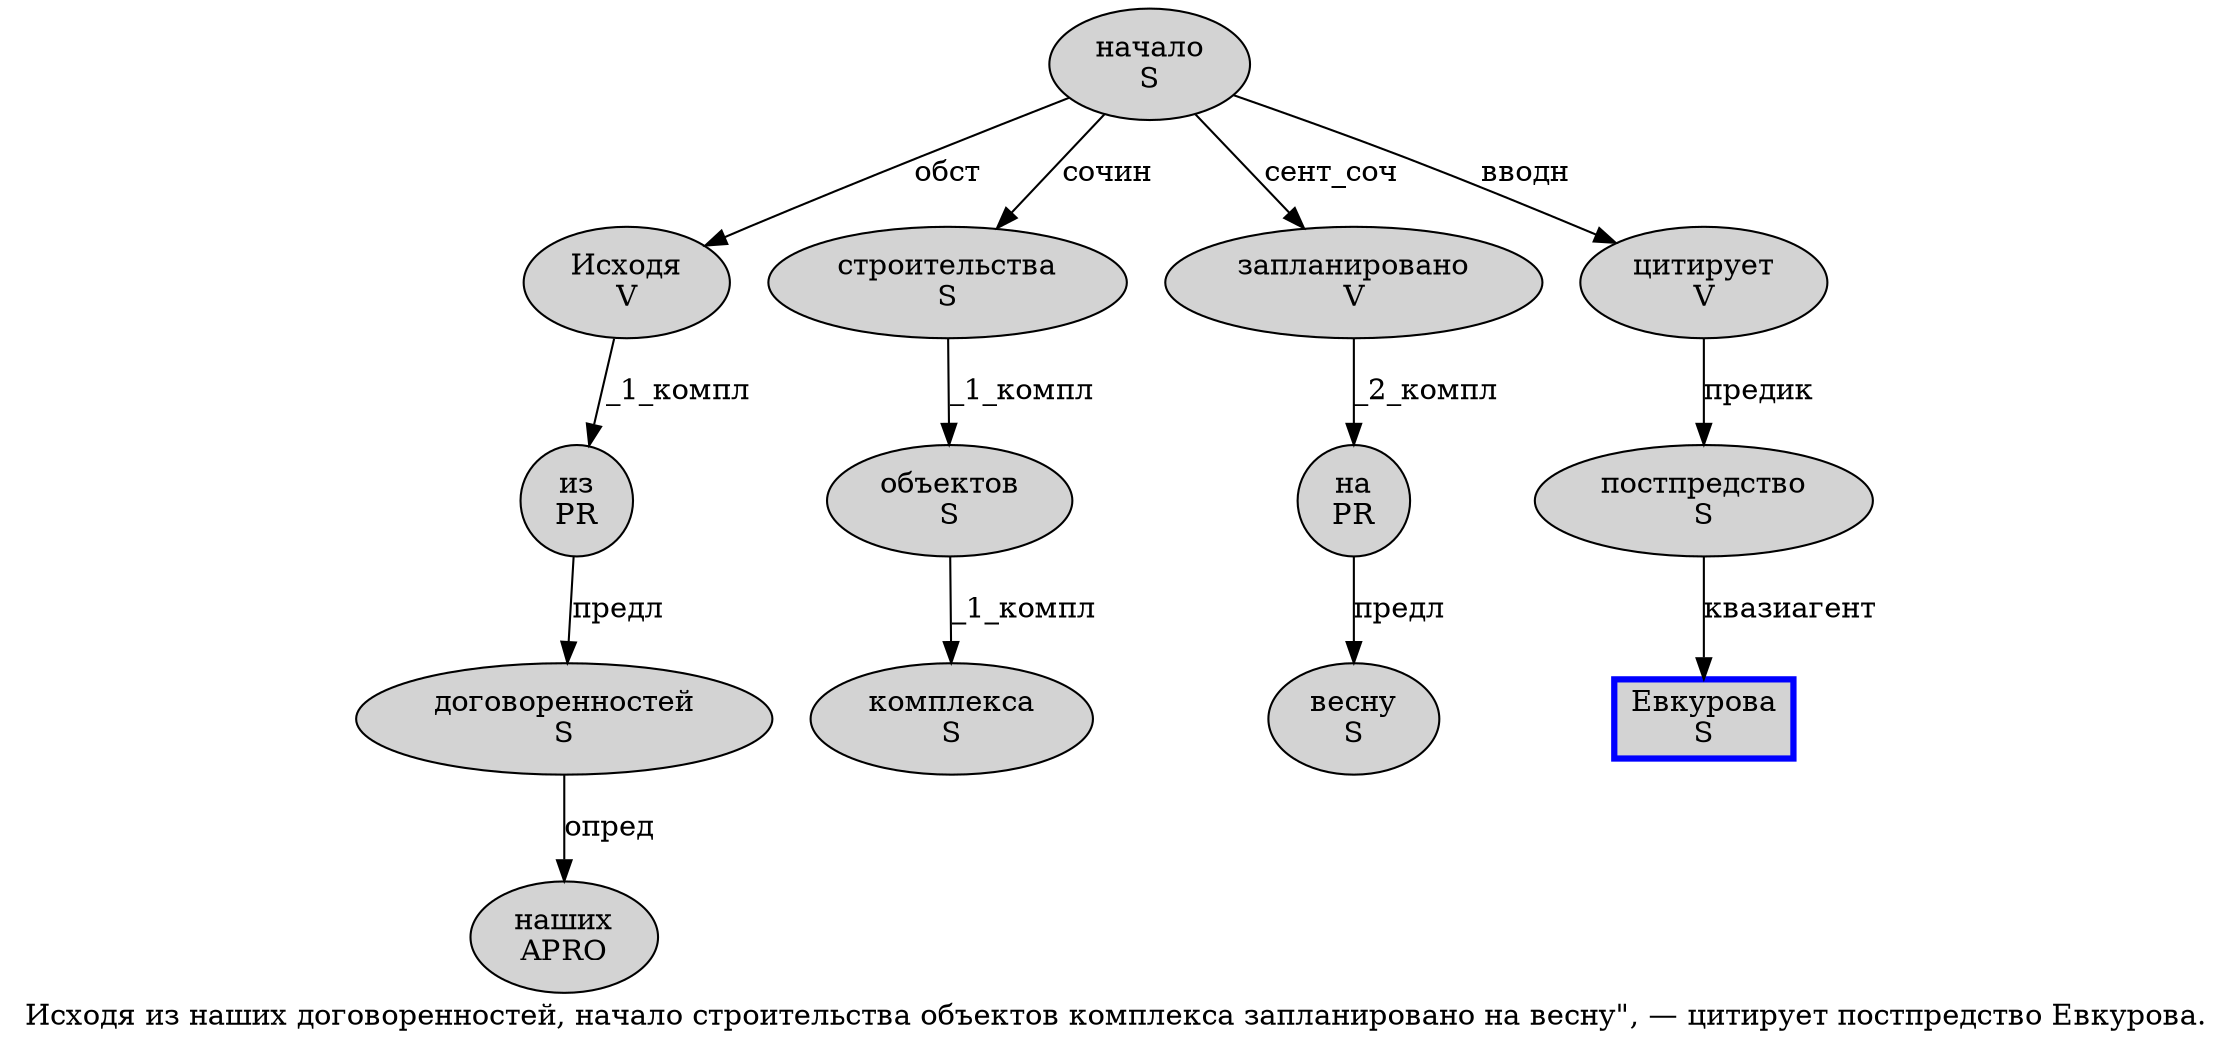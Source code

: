digraph SENTENCE_1202 {
	graph [label="Исходя из наших договоренностей, начало строительства объектов комплекса запланировано на весну\", — цитирует постпредство Евкурова."]
	node [style=filled]
		0 [label="Исходя
V" color="" fillcolor=lightgray penwidth=1 shape=ellipse]
		1 [label="из
PR" color="" fillcolor=lightgray penwidth=1 shape=ellipse]
		2 [label="наших
APRO" color="" fillcolor=lightgray penwidth=1 shape=ellipse]
		3 [label="договоренностей
S" color="" fillcolor=lightgray penwidth=1 shape=ellipse]
		5 [label="начало
S" color="" fillcolor=lightgray penwidth=1 shape=ellipse]
		6 [label="строительства
S" color="" fillcolor=lightgray penwidth=1 shape=ellipse]
		7 [label="объектов
S" color="" fillcolor=lightgray penwidth=1 shape=ellipse]
		8 [label="комплекса
S" color="" fillcolor=lightgray penwidth=1 shape=ellipse]
		9 [label="запланировано
V" color="" fillcolor=lightgray penwidth=1 shape=ellipse]
		10 [label="на
PR" color="" fillcolor=lightgray penwidth=1 shape=ellipse]
		11 [label="весну
S" color="" fillcolor=lightgray penwidth=1 shape=ellipse]
		15 [label="цитирует
V" color="" fillcolor=lightgray penwidth=1 shape=ellipse]
		16 [label="постпредство
S" color="" fillcolor=lightgray penwidth=1 shape=ellipse]
		17 [label="Евкурова
S" color=blue fillcolor=lightgray penwidth=3 shape=box]
			9 -> 10 [label="_2_компл"]
			0 -> 1 [label="_1_компл"]
			15 -> 16 [label="предик"]
			16 -> 17 [label="квазиагент"]
			7 -> 8 [label="_1_компл"]
			10 -> 11 [label="предл"]
			3 -> 2 [label="опред"]
			6 -> 7 [label="_1_компл"]
			1 -> 3 [label="предл"]
			5 -> 0 [label="обст"]
			5 -> 6 [label="сочин"]
			5 -> 9 [label="сент_соч"]
			5 -> 15 [label="вводн"]
}